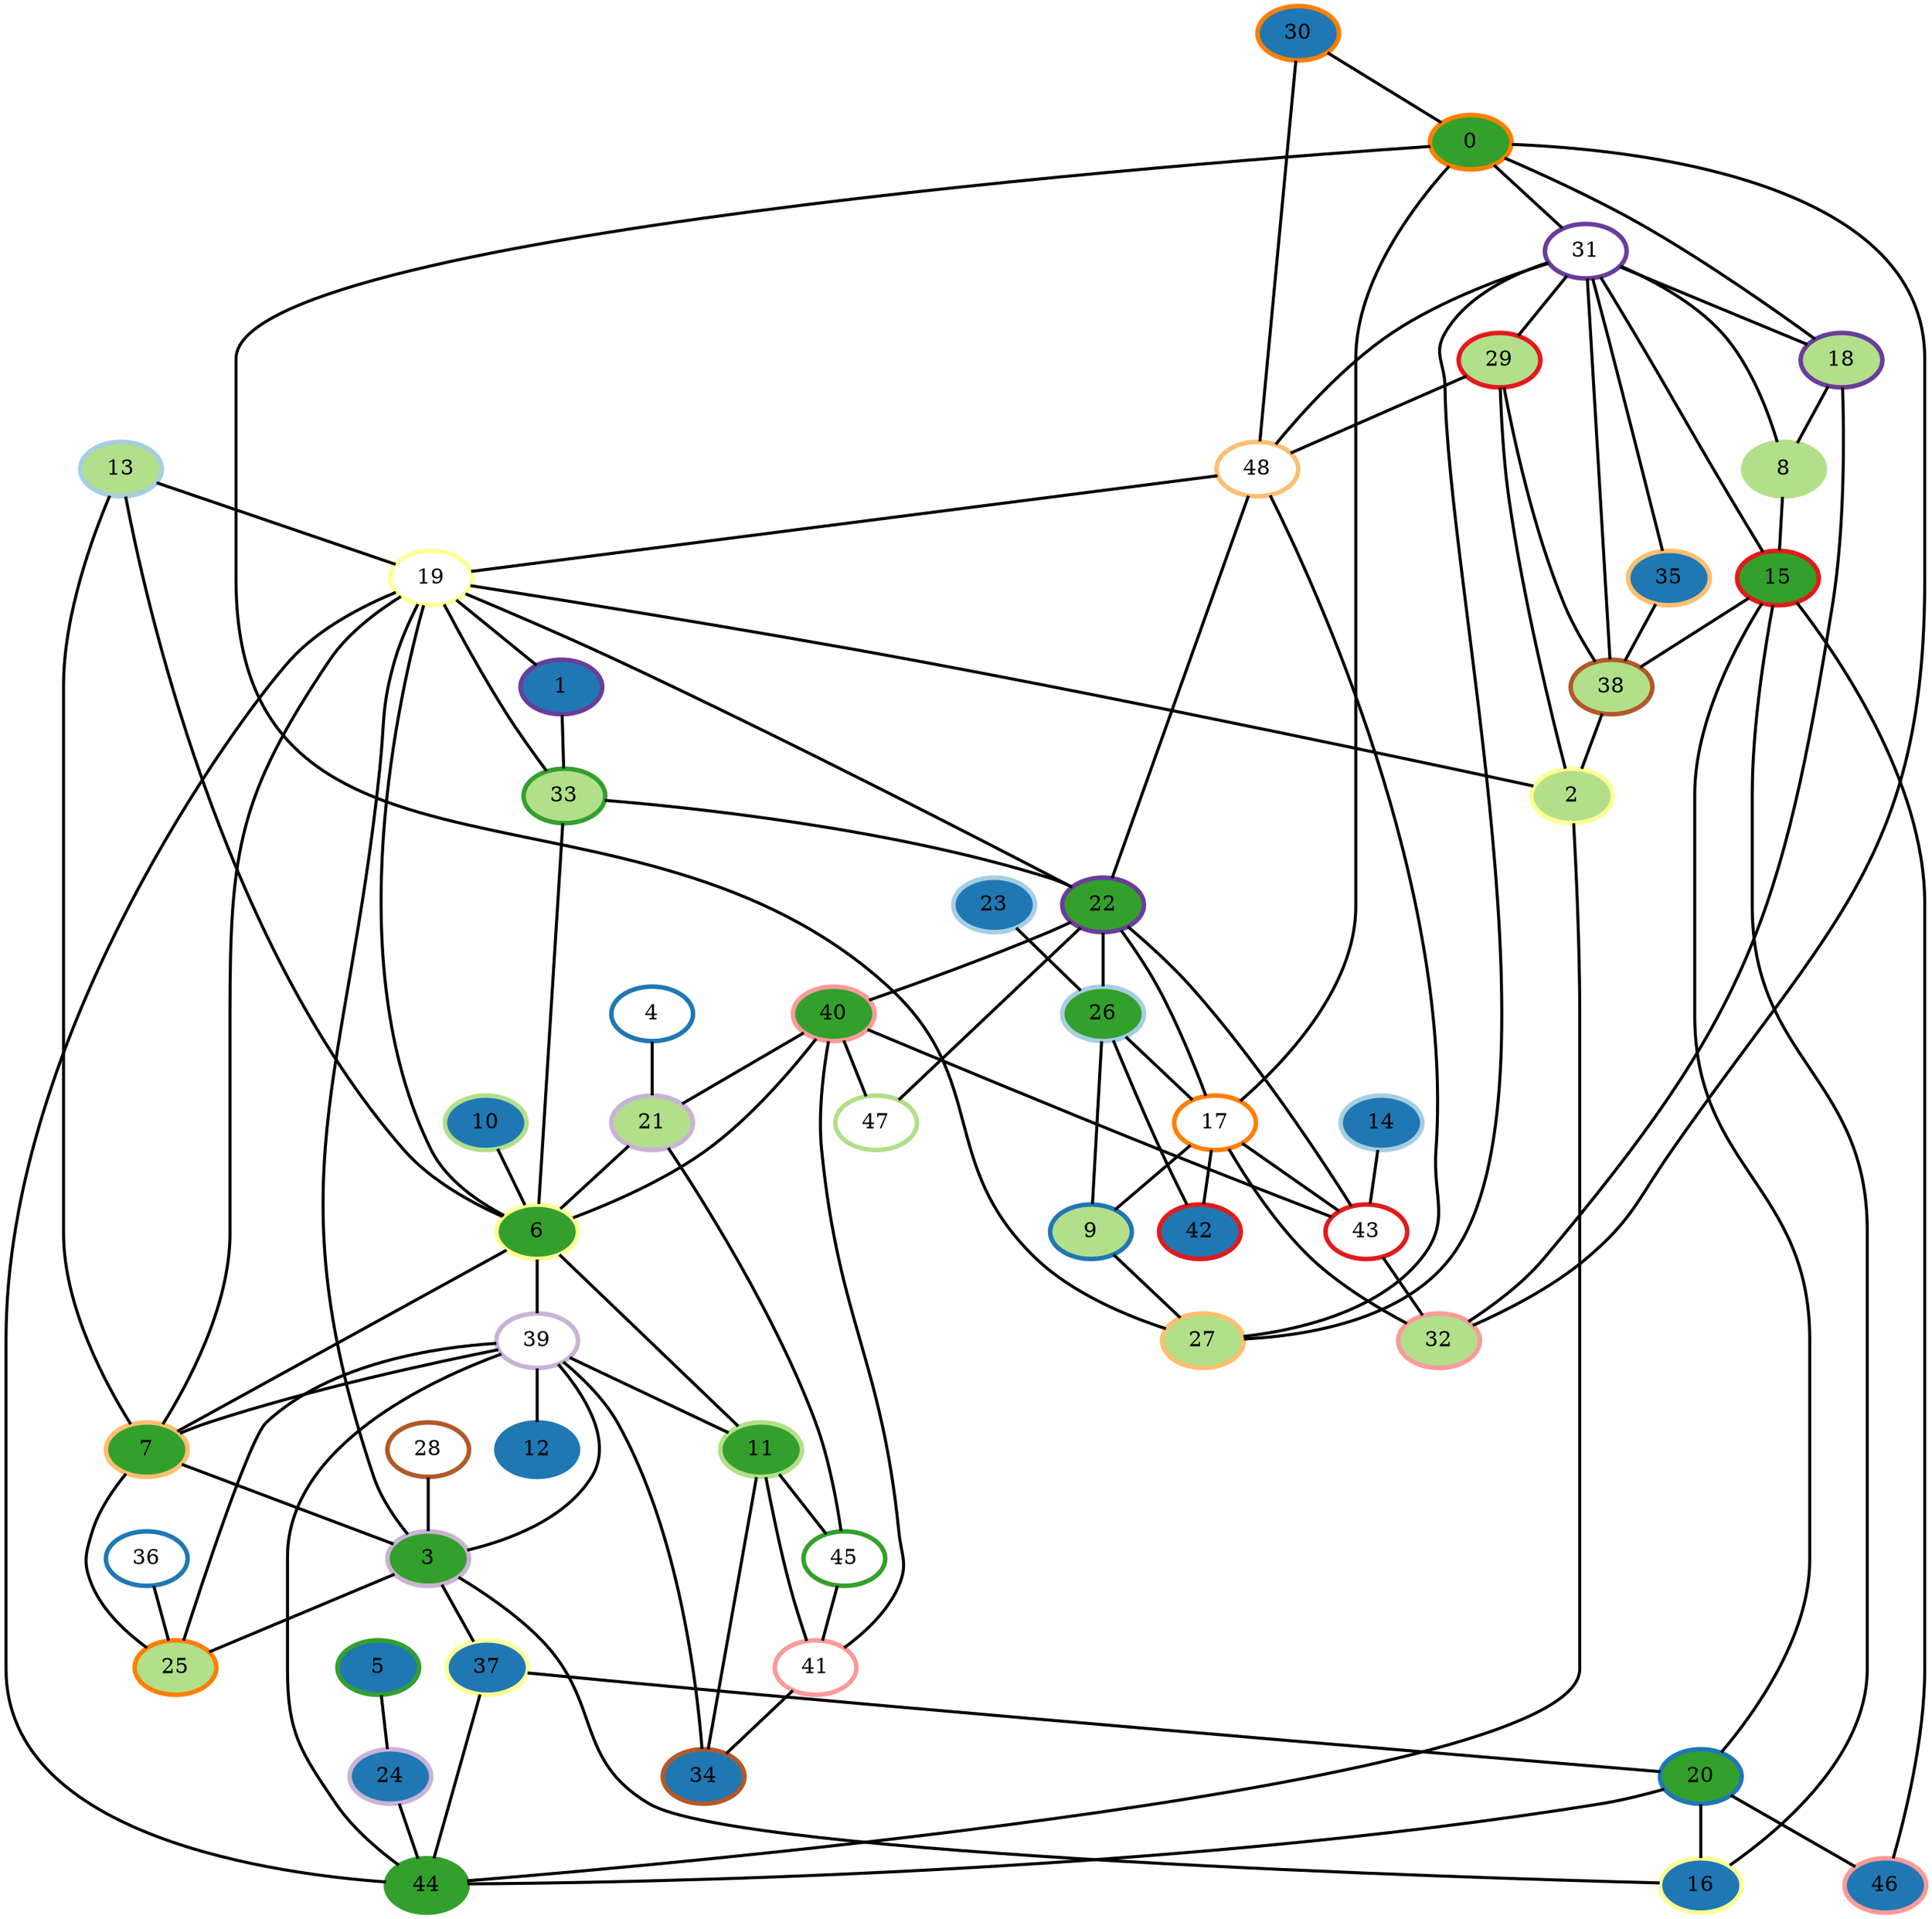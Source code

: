 graph G {
    0 [penwidth=3,color=8, colorscheme=paired12,style=filled,fillcolor=4]
    1 [penwidth=3,color=10, colorscheme=paired12,style=filled,fillcolor=2]
    2 [penwidth=3,color=11, colorscheme=paired12,style=filled,fillcolor=3]
    3 [penwidth=3,color=9, colorscheme=paired12,style=filled,fillcolor=4]
    4 [penwidth=3,color=2, colorscheme=paired12]
    5 [penwidth=3,color=4, colorscheme=paired12,style=filled,fillcolor=2]
    6 [penwidth=3,color=11, colorscheme=paired12,style=filled,fillcolor=4]
    7 [penwidth=3,color=7, colorscheme=paired12,style=filled,fillcolor=4]
    8 [penwidth=3,color=3, colorscheme=paired12,style=filled,fillcolor=3]
    9 [penwidth=3,color=2, colorscheme=paired12,style=filled,fillcolor=3]
    10 [penwidth=3,color=3, colorscheme=paired12,style=filled,fillcolor=2]
    11 [penwidth=3,color=3, colorscheme=paired12,style=filled,fillcolor=4]
    12 [penwidth=3,color=2, colorscheme=paired12,style=filled,fillcolor=2]
    13 [penwidth=3,color=1, colorscheme=paired12,style=filled,fillcolor=3]
    14 [penwidth=3,color=1, colorscheme=paired12,style=filled,fillcolor=2]
    15 [penwidth=3,color=6, colorscheme=paired12,style=filled,fillcolor=4]
    16 [penwidth=3,color=11, colorscheme=paired12,style=filled,fillcolor=2]
    17 [penwidth=3,color=8, colorscheme=paired12]
    18 [penwidth=3,color=10, colorscheme=paired12,style=filled,fillcolor=3]
    19 [penwidth=3,color=11, colorscheme=paired12]
    20 [penwidth=3,color=2, colorscheme=paired12,style=filled,fillcolor=4]
    21 [penwidth=3,color=9, colorscheme=paired12,style=filled,fillcolor=3]
    22 [penwidth=3,color=10, colorscheme=paired12,style=filled,fillcolor=4]
    23 [penwidth=3,color=1, colorscheme=paired12,style=filled,fillcolor=2]
    24 [penwidth=3,color=9, colorscheme=paired12,style=filled,fillcolor=2]
    25 [penwidth=3,color=8, colorscheme=paired12,style=filled,fillcolor=3]
    26 [penwidth=3,color=1, colorscheme=paired12,style=filled,fillcolor=4]
    27 [penwidth=3,color=7, colorscheme=paired12,style=filled,fillcolor=3]
    28 [penwidth=3,color=12, colorscheme=paired12]
    29 [penwidth=3,color=6, colorscheme=paired12,style=filled,fillcolor=3]
    30 [penwidth=3,color=8, colorscheme=paired12,style=filled,fillcolor=2]
    31 [penwidth=3,color=10, colorscheme=paired12]
    32 [penwidth=3,color=5, colorscheme=paired12,style=filled,fillcolor=3]
    33 [penwidth=3,color=4, colorscheme=paired12,style=filled,fillcolor=3]
    34 [penwidth=3,color=12, colorscheme=paired12,style=filled,fillcolor=2]
    35 [penwidth=3,color=7, colorscheme=paired12,style=filled,fillcolor=2]
    36 [penwidth=3,color=2, colorscheme=paired12]
    37 [penwidth=3,color=11, colorscheme=paired12,style=filled,fillcolor=2]
    38 [penwidth=3,color=12, colorscheme=paired12,style=filled,fillcolor=3]
    39 [penwidth=3,color=9, colorscheme=paired12]
    40 [penwidth=3,color=5, colorscheme=paired12,style=filled,fillcolor=4]
    41 [penwidth=3,color=5, colorscheme=paired12]
    42 [penwidth=3,color=6, colorscheme=paired12,style=filled,fillcolor=2]
    43 [penwidth=3,color=6, colorscheme=paired12]
    44 [penwidth=3,color=4, colorscheme=paired12,style=filled,fillcolor=4]
    45 [penwidth=3,color=4, colorscheme=paired12]
    46 [penwidth=3,color=5, colorscheme=paired12,style=filled,fillcolor=2]
    47 [penwidth=3,color=3, colorscheme=paired12]
    48 [penwidth=3,color=7, colorscheme=paired12]

    15--38 [penwidth=2]
    29--2 [penwidth=2]
    15--16 [penwidth=2]
    3--37 [penwidth=2]
    6--33 [penwidth=2]
    15--20 [penwidth=2]
    41--11 [penwidth=2]
    47--22 [penwidth=2]
    19--7 [penwidth=2]
    19--1 [penwidth=2]
    7--3 [penwidth=2]
    19--2 [penwidth=2]
    33--19 [penwidth=2]
    1--33 [penwidth=2]
    27--0 [penwidth=2]
    35--38 [penwidth=2]
    4--21 [penwidth=2]
    40--41 [penwidth=2]
    40--6 [penwidth=2]
    14--43 [penwidth=2]
    6--11 [penwidth=2]
    39--34 [penwidth=2]
    40--43 [penwidth=2]
    21--6 [penwidth=2]
    2--44 [penwidth=2]
    48--27 [penwidth=2]
    17--43 [penwidth=2]
    38--2 [penwidth=2]
    27--31 [penwidth=2]
    30--0 [penwidth=2]
    41--34 [penwidth=2]
    31--48 [penwidth=2]
    3--19 [penwidth=2]
    0--31 [penwidth=2]
    26--17 [penwidth=2]
    17--32 [penwidth=2]
    30--48 [penwidth=2]
    3--39 [penwidth=2]
    20--46 [penwidth=2]
    39--7 [penwidth=2]
    26--9 [penwidth=2]
    19--6 [penwidth=2]
    10--6 [penwidth=2]
    17--0 [penwidth=2]
    31--18 [penwidth=2]
    22--48 [penwidth=2]
    18--0 [penwidth=2]
    40--47 [penwidth=2]
    3--16 [penwidth=2]
    26--42 [penwidth=2]
    15--46 [penwidth=2]
    18--8 [penwidth=2]
    7--6 [penwidth=2]
    5--24 [penwidth=2]
    25--39 [penwidth=2]
    40--21 [penwidth=2]
    11--45 [penwidth=2]
    34--11 [penwidth=2]
    31--15 [penwidth=2]
    3--25 [penwidth=2]
    24--44 [penwidth=2]
    9--27 [penwidth=2]
    33--22 [penwidth=2]
    36--25 [penwidth=2]
    13--6 [penwidth=2]
    20--16 [penwidth=2]
    39--12 [penwidth=2]
    23--26 [penwidth=2]
    21--45 [penwidth=2]
    0--32 [penwidth=2]
    37--44 [penwidth=2]
    13--7 [penwidth=2]
    22--40 [penwidth=2]
    31--29 [penwidth=2]
    45--41 [penwidth=2]
    8--15 [penwidth=2]
    18--32 [penwidth=2]
    17--22 [penwidth=2]
    39--11 [penwidth=2]
    7--25 [penwidth=2]
    31--38 [penwidth=2]
    20--44 [penwidth=2]
    48--19 [penwidth=2]
    43--32 [penwidth=2]
    31--35 [penwidth=2]
    13--19 [penwidth=2]
    29--48 [penwidth=2]
    37--20 [penwidth=2]
    8--31 [penwidth=2]
    19--44 [penwidth=2]
    22--26 [penwidth=2]
    39--44 [penwidth=2]
    17--42 [penwidth=2]
    43--22 [penwidth=2]
    17--9 [penwidth=2]
    6--39 [penwidth=2]
    19--22 [penwidth=2]
    29--38 [penwidth=2]
    28--3 [penwidth=2]
}